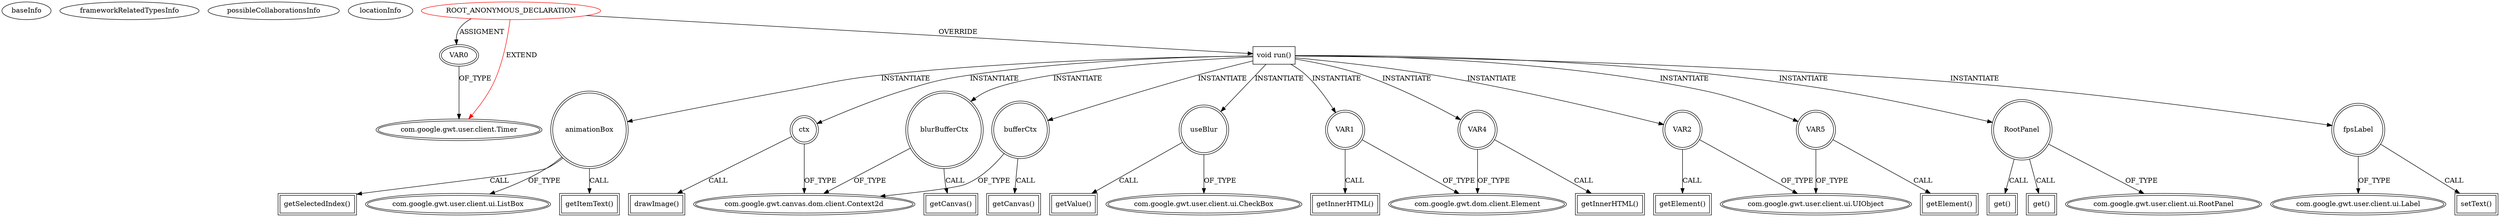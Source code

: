 digraph {
baseInfo[graphId=389,category="extension_graph",isAnonymous=true,possibleRelation=false]
frameworkRelatedTypesInfo[0="com.google.gwt.user.client.Timer"]
possibleCollaborationsInfo[]
locationInfo[projectName="Tok-Erwin",filePath="/Tok-Erwin/Erwin-master/src/main/java/erwin/client/Erwin.java",contextSignature="void onModuleLoad()",graphId="389"]
0[label="ROOT_ANONYMOUS_DECLARATION",vertexType="ROOT_ANONYMOUS_DECLARATION",isFrameworkType=false,color=red]
1[label="com.google.gwt.user.client.Timer",vertexType="FRAMEWORK_CLASS_TYPE",isFrameworkType=true,peripheries=2]
2[label="VAR0",vertexType="OUTSIDE_VARIABLE_EXPRESION",isFrameworkType=true,peripheries=2]
4[label="void run()",vertexType="OVERRIDING_METHOD_DECLARATION",isFrameworkType=false,shape=box]
5[label="VAR1",vertexType="VARIABLE_EXPRESION",isFrameworkType=true,peripheries=2,shape=circle]
7[label="com.google.gwt.dom.client.Element",vertexType="FRAMEWORK_CLASS_TYPE",isFrameworkType=true,peripheries=2]
6[label="getInnerHTML()",vertexType="INSIDE_CALL",isFrameworkType=true,peripheries=2,shape=box]
8[label="VAR2",vertexType="VARIABLE_EXPRESION",isFrameworkType=true,peripheries=2,shape=circle]
10[label="com.google.gwt.user.client.ui.UIObject",vertexType="FRAMEWORK_CLASS_TYPE",isFrameworkType=true,peripheries=2]
9[label="getElement()",vertexType="INSIDE_CALL",isFrameworkType=true,peripheries=2,shape=box]
11[label="RootPanel",vertexType="VARIABLE_EXPRESION",isFrameworkType=true,peripheries=2,shape=circle]
13[label="com.google.gwt.user.client.ui.RootPanel",vertexType="FRAMEWORK_CLASS_TYPE",isFrameworkType=true,peripheries=2]
12[label="get()",vertexType="INSIDE_CALL",isFrameworkType=true,peripheries=2,shape=box]
14[label="VAR4",vertexType="VARIABLE_EXPRESION",isFrameworkType=true,peripheries=2,shape=circle]
15[label="getInnerHTML()",vertexType="INSIDE_CALL",isFrameworkType=true,peripheries=2,shape=box]
17[label="VAR5",vertexType="VARIABLE_EXPRESION",isFrameworkType=true,peripheries=2,shape=circle]
18[label="getElement()",vertexType="INSIDE_CALL",isFrameworkType=true,peripheries=2,shape=box]
21[label="get()",vertexType="INSIDE_CALL",isFrameworkType=true,peripheries=2,shape=box]
22[label="fpsLabel",vertexType="VARIABLE_EXPRESION",isFrameworkType=true,peripheries=2,shape=circle]
24[label="com.google.gwt.user.client.ui.Label",vertexType="FRAMEWORK_CLASS_TYPE",isFrameworkType=true,peripheries=2]
23[label="setText()",vertexType="INSIDE_CALL",isFrameworkType=true,peripheries=2,shape=box]
25[label="animationBox",vertexType="VARIABLE_EXPRESION",isFrameworkType=true,peripheries=2,shape=circle]
27[label="com.google.gwt.user.client.ui.ListBox",vertexType="FRAMEWORK_CLASS_TYPE",isFrameworkType=true,peripheries=2]
26[label="getItemText()",vertexType="INSIDE_CALL",isFrameworkType=true,peripheries=2,shape=box]
29[label="getSelectedIndex()",vertexType="INSIDE_CALL",isFrameworkType=true,peripheries=2,shape=box]
30[label="ctx",vertexType="VARIABLE_EXPRESION",isFrameworkType=true,peripheries=2,shape=circle]
32[label="com.google.gwt.canvas.dom.client.Context2d",vertexType="FRAMEWORK_CLASS_TYPE",isFrameworkType=true,peripheries=2]
31[label="drawImage()",vertexType="INSIDE_CALL",isFrameworkType=true,peripheries=2,shape=box]
33[label="useBlur",vertexType="VARIABLE_EXPRESION",isFrameworkType=true,peripheries=2,shape=circle]
35[label="com.google.gwt.user.client.ui.CheckBox",vertexType="FRAMEWORK_CLASS_TYPE",isFrameworkType=true,peripheries=2]
34[label="getValue()",vertexType="INSIDE_CALL",isFrameworkType=true,peripheries=2,shape=box]
36[label="blurBufferCtx",vertexType="VARIABLE_EXPRESION",isFrameworkType=true,peripheries=2,shape=circle]
37[label="getCanvas()",vertexType="INSIDE_CALL",isFrameworkType=true,peripheries=2,shape=box]
39[label="bufferCtx",vertexType="VARIABLE_EXPRESION",isFrameworkType=true,peripheries=2,shape=circle]
40[label="getCanvas()",vertexType="INSIDE_CALL",isFrameworkType=true,peripheries=2,shape=box]
0->1[label="EXTEND",color=red]
0->2[label="ASSIGMENT"]
2->1[label="OF_TYPE"]
0->4[label="OVERRIDE"]
4->5[label="INSTANTIATE"]
5->7[label="OF_TYPE"]
5->6[label="CALL"]
4->8[label="INSTANTIATE"]
8->10[label="OF_TYPE"]
8->9[label="CALL"]
4->11[label="INSTANTIATE"]
11->13[label="OF_TYPE"]
11->12[label="CALL"]
4->14[label="INSTANTIATE"]
14->7[label="OF_TYPE"]
14->15[label="CALL"]
4->17[label="INSTANTIATE"]
17->10[label="OF_TYPE"]
17->18[label="CALL"]
11->21[label="CALL"]
4->22[label="INSTANTIATE"]
22->24[label="OF_TYPE"]
22->23[label="CALL"]
4->25[label="INSTANTIATE"]
25->27[label="OF_TYPE"]
25->26[label="CALL"]
25->29[label="CALL"]
4->30[label="INSTANTIATE"]
30->32[label="OF_TYPE"]
30->31[label="CALL"]
4->33[label="INSTANTIATE"]
33->35[label="OF_TYPE"]
33->34[label="CALL"]
4->36[label="INSTANTIATE"]
36->32[label="OF_TYPE"]
36->37[label="CALL"]
4->39[label="INSTANTIATE"]
39->32[label="OF_TYPE"]
39->40[label="CALL"]
}
